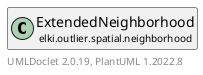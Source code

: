 @startuml
    remove .*\.(Instance|Par|Parameterizer|Factory)$
    set namespaceSeparator none
    hide empty fields
    hide empty methods

    class "<size:14>ExtendedNeighborhood.Factory\n<size:10>elki.outlier.spatial.neighborhood" as elki.outlier.spatial.neighborhood.ExtendedNeighborhood.Factory<O> [[ExtendedNeighborhood.Factory.html]] {
        -inner: Factory<O>
        -steps: int
        +Factory(Factory<O>, int)
        +instantiate(Database, Relation<? extends O>): NeighborSetPredicate
        +getInputTypeRestriction(): TypeInformation
        -extendNeighborhood(Database, Relation<? extends O>): DataStore<DBIDs>
    }

    abstract class "<size:14>AbstractPrecomputedNeighborhood.Factory\n<size:10>elki.outlier.spatial.neighborhood" as elki.outlier.spatial.neighborhood.AbstractPrecomputedNeighborhood.Factory<O> [[AbstractPrecomputedNeighborhood.Factory.html]]
    class "<size:14>ExtendedNeighborhood\n<size:10>elki.outlier.spatial.neighborhood" as elki.outlier.spatial.neighborhood.ExtendedNeighborhood [[ExtendedNeighborhood.html]]
    class "<size:14>ExtendedNeighborhood.Factory.Par\n<size:10>elki.outlier.spatial.neighborhood" as elki.outlier.spatial.neighborhood.ExtendedNeighborhood.Factory.Par<O> [[ExtendedNeighborhood.Factory.Par.html]]

    elki.outlier.spatial.neighborhood.AbstractPrecomputedNeighborhood.Factory <|-- elki.outlier.spatial.neighborhood.ExtendedNeighborhood.Factory
    elki.outlier.spatial.neighborhood.ExtendedNeighborhood +-- elki.outlier.spatial.neighborhood.ExtendedNeighborhood.Factory
    elki.outlier.spatial.neighborhood.ExtendedNeighborhood.Factory +-- elki.outlier.spatial.neighborhood.ExtendedNeighborhood.Factory.Par

    center footer UMLDoclet 2.0.19, PlantUML 1.2022.8
@enduml
